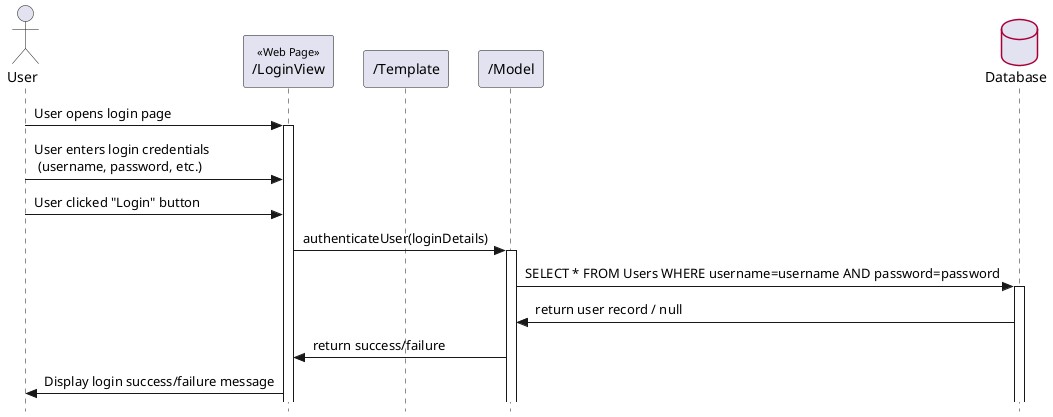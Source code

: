 @startuml loginToAccount

' === Style Tweaks ===

skinparam {
  Style StrictUML
  RoundCorner 5
  ParticipantPadding 10
  Padding 2
  SequenceStereotype {
    Font {
      Size 11
      Style plain
    }
  }
  Database {
    BorderColor #A80036
  }
}

' === Actors / Participants ===

actor "User" as user
participant "/LoginView" as loginView << Web Page >>
participant "/Template" as template
participant "/Model" as model 
database "Database" as db

' === Interactions ===

user -> loginView++ : User opens login page

user -> loginView : User enters login credentials\n (username, password, etc.)
user -> loginView : User clicked "Login" button
loginView -> model++ : authenticateUser(loginDetails)
model -> db++ : SELECT * FROM Users WHERE username=username AND password=password

db -> model : return user record / null
model -> loginView : return success/failure

loginView -> user : Display login success/failure message

@enduml